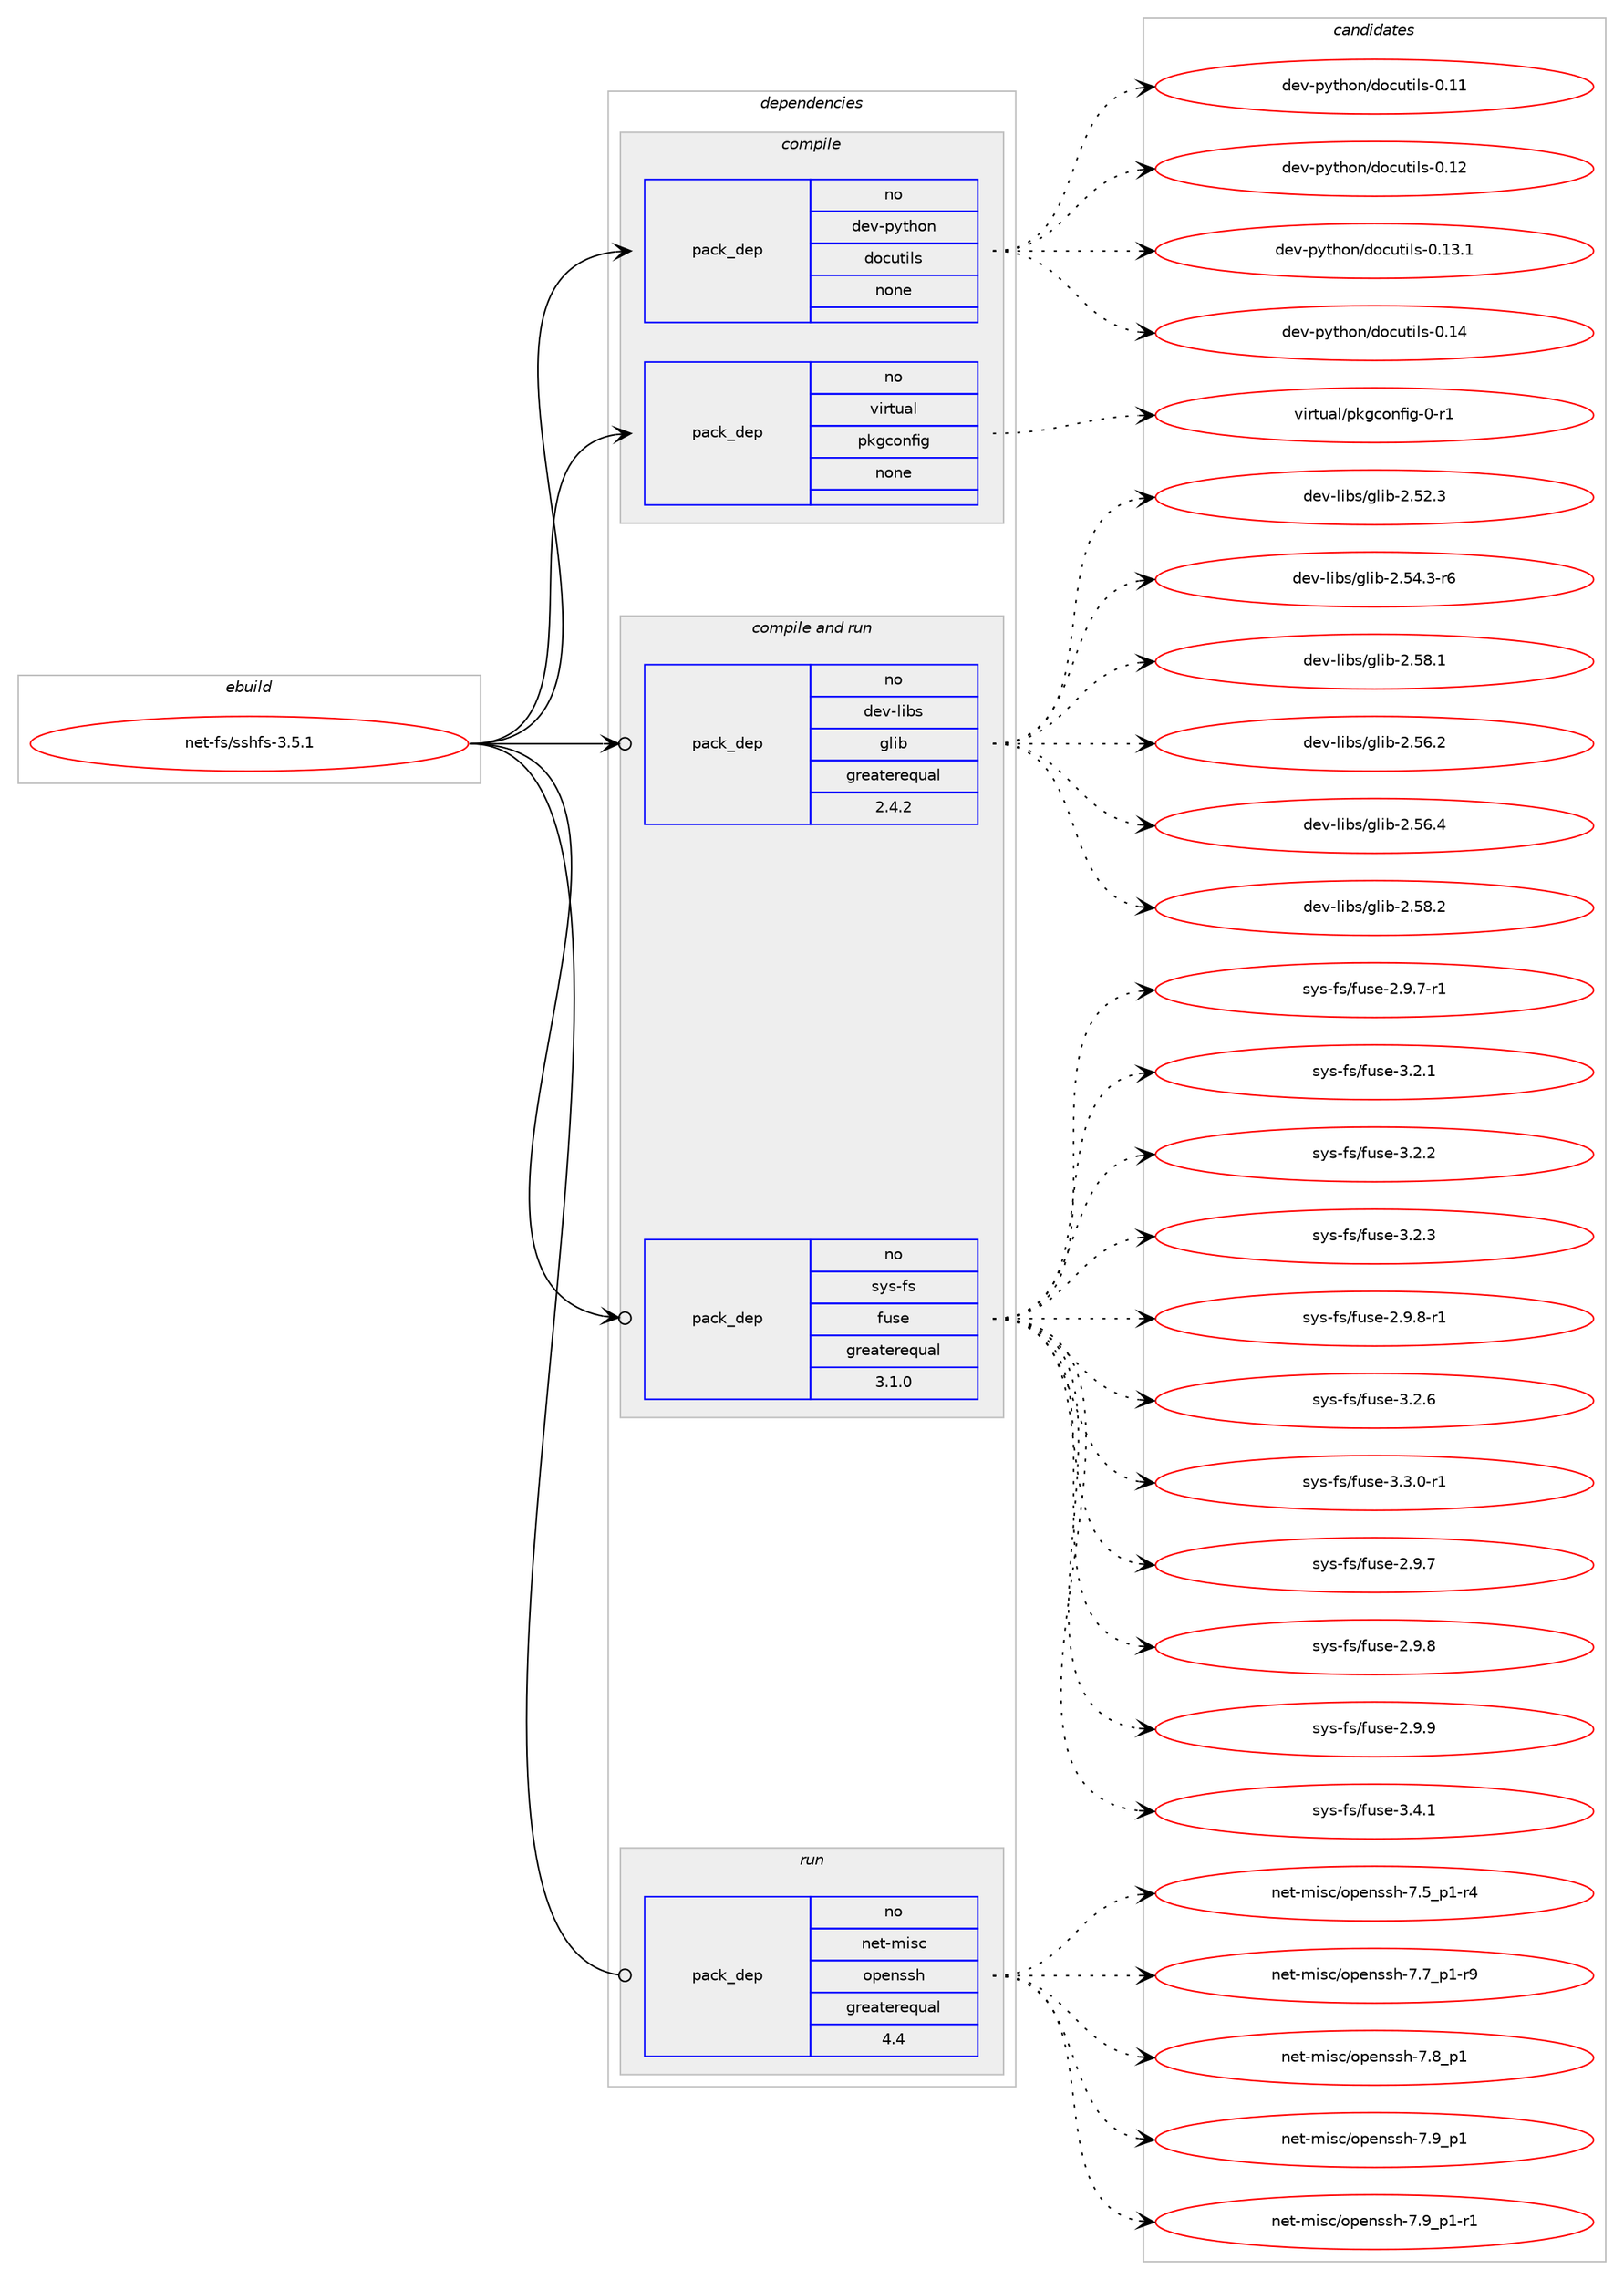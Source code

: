 digraph prolog {

# *************
# Graph options
# *************

newrank=true;
concentrate=true;
compound=true;
graph [rankdir=LR,fontname=Helvetica,fontsize=10,ranksep=1.5];#, ranksep=2.5, nodesep=0.2];
edge  [arrowhead=vee];
node  [fontname=Helvetica,fontsize=10];

# **********
# The ebuild
# **********

subgraph cluster_leftcol {
color=gray;
rank=same;
label=<<i>ebuild</i>>;
id [label="net-fs/sshfs-3.5.1", color=red, width=4, href="../net-fs/sshfs-3.5.1.svg"];
}

# ****************
# The dependencies
# ****************

subgraph cluster_midcol {
color=gray;
label=<<i>dependencies</i>>;
subgraph cluster_compile {
fillcolor="#eeeeee";
style=filled;
label=<<i>compile</i>>;
subgraph pack2907 {
dependency3566 [label=<<TABLE BORDER="0" CELLBORDER="1" CELLSPACING="0" CELLPADDING="4" WIDTH="220"><TR><TD ROWSPAN="6" CELLPADDING="30">pack_dep</TD></TR><TR><TD WIDTH="110">no</TD></TR><TR><TD>dev-python</TD></TR><TR><TD>docutils</TD></TR><TR><TD>none</TD></TR><TR><TD></TD></TR></TABLE>>, shape=none, color=blue];
}
id:e -> dependency3566:w [weight=20,style="solid",arrowhead="vee"];
subgraph pack2908 {
dependency3567 [label=<<TABLE BORDER="0" CELLBORDER="1" CELLSPACING="0" CELLPADDING="4" WIDTH="220"><TR><TD ROWSPAN="6" CELLPADDING="30">pack_dep</TD></TR><TR><TD WIDTH="110">no</TD></TR><TR><TD>virtual</TD></TR><TR><TD>pkgconfig</TD></TR><TR><TD>none</TD></TR><TR><TD></TD></TR></TABLE>>, shape=none, color=blue];
}
id:e -> dependency3567:w [weight=20,style="solid",arrowhead="vee"];
}
subgraph cluster_compileandrun {
fillcolor="#eeeeee";
style=filled;
label=<<i>compile and run</i>>;
subgraph pack2909 {
dependency3568 [label=<<TABLE BORDER="0" CELLBORDER="1" CELLSPACING="0" CELLPADDING="4" WIDTH="220"><TR><TD ROWSPAN="6" CELLPADDING="30">pack_dep</TD></TR><TR><TD WIDTH="110">no</TD></TR><TR><TD>dev-libs</TD></TR><TR><TD>glib</TD></TR><TR><TD>greaterequal</TD></TR><TR><TD>2.4.2</TD></TR></TABLE>>, shape=none, color=blue];
}
id:e -> dependency3568:w [weight=20,style="solid",arrowhead="odotvee"];
subgraph pack2910 {
dependency3569 [label=<<TABLE BORDER="0" CELLBORDER="1" CELLSPACING="0" CELLPADDING="4" WIDTH="220"><TR><TD ROWSPAN="6" CELLPADDING="30">pack_dep</TD></TR><TR><TD WIDTH="110">no</TD></TR><TR><TD>sys-fs</TD></TR><TR><TD>fuse</TD></TR><TR><TD>greaterequal</TD></TR><TR><TD>3.1.0</TD></TR></TABLE>>, shape=none, color=blue];
}
id:e -> dependency3569:w [weight=20,style="solid",arrowhead="odotvee"];
}
subgraph cluster_run {
fillcolor="#eeeeee";
style=filled;
label=<<i>run</i>>;
subgraph pack2911 {
dependency3570 [label=<<TABLE BORDER="0" CELLBORDER="1" CELLSPACING="0" CELLPADDING="4" WIDTH="220"><TR><TD ROWSPAN="6" CELLPADDING="30">pack_dep</TD></TR><TR><TD WIDTH="110">no</TD></TR><TR><TD>net-misc</TD></TR><TR><TD>openssh</TD></TR><TR><TD>greaterequal</TD></TR><TR><TD>4.4</TD></TR></TABLE>>, shape=none, color=blue];
}
id:e -> dependency3570:w [weight=20,style="solid",arrowhead="odot"];
}
}

# **************
# The candidates
# **************

subgraph cluster_choices {
rank=same;
color=gray;
label=<<i>candidates</i>>;

subgraph choice2907 {
color=black;
nodesep=1;
choice1001011184511212111610411111047100111991171161051081154548464949 [label="dev-python/docutils-0.11", color=red, width=4,href="../dev-python/docutils-0.11.svg"];
choice1001011184511212111610411111047100111991171161051081154548464950 [label="dev-python/docutils-0.12", color=red, width=4,href="../dev-python/docutils-0.12.svg"];
choice10010111845112121116104111110471001119911711610510811545484649514649 [label="dev-python/docutils-0.13.1", color=red, width=4,href="../dev-python/docutils-0.13.1.svg"];
choice1001011184511212111610411111047100111991171161051081154548464952 [label="dev-python/docutils-0.14", color=red, width=4,href="../dev-python/docutils-0.14.svg"];
dependency3566:e -> choice1001011184511212111610411111047100111991171161051081154548464949:w [style=dotted,weight="100"];
dependency3566:e -> choice1001011184511212111610411111047100111991171161051081154548464950:w [style=dotted,weight="100"];
dependency3566:e -> choice10010111845112121116104111110471001119911711610510811545484649514649:w [style=dotted,weight="100"];
dependency3566:e -> choice1001011184511212111610411111047100111991171161051081154548464952:w [style=dotted,weight="100"];
}
subgraph choice2908 {
color=black;
nodesep=1;
choice11810511411611797108471121071039911111010210510345484511449 [label="virtual/pkgconfig-0-r1", color=red, width=4,href="../virtual/pkgconfig-0-r1.svg"];
dependency3567:e -> choice11810511411611797108471121071039911111010210510345484511449:w [style=dotted,weight="100"];
}
subgraph choice2909 {
color=black;
nodesep=1;
choice1001011184510810598115471031081059845504653504651 [label="dev-libs/glib-2.52.3", color=red, width=4,href="../dev-libs/glib-2.52.3.svg"];
choice10010111845108105981154710310810598455046535246514511454 [label="dev-libs/glib-2.54.3-r6", color=red, width=4,href="../dev-libs/glib-2.54.3-r6.svg"];
choice1001011184510810598115471031081059845504653564649 [label="dev-libs/glib-2.58.1", color=red, width=4,href="../dev-libs/glib-2.58.1.svg"];
choice1001011184510810598115471031081059845504653544650 [label="dev-libs/glib-2.56.2", color=red, width=4,href="../dev-libs/glib-2.56.2.svg"];
choice1001011184510810598115471031081059845504653544652 [label="dev-libs/glib-2.56.4", color=red, width=4,href="../dev-libs/glib-2.56.4.svg"];
choice1001011184510810598115471031081059845504653564650 [label="dev-libs/glib-2.58.2", color=red, width=4,href="../dev-libs/glib-2.58.2.svg"];
dependency3568:e -> choice1001011184510810598115471031081059845504653504651:w [style=dotted,weight="100"];
dependency3568:e -> choice10010111845108105981154710310810598455046535246514511454:w [style=dotted,weight="100"];
dependency3568:e -> choice1001011184510810598115471031081059845504653564649:w [style=dotted,weight="100"];
dependency3568:e -> choice1001011184510810598115471031081059845504653544650:w [style=dotted,weight="100"];
dependency3568:e -> choice1001011184510810598115471031081059845504653544652:w [style=dotted,weight="100"];
dependency3568:e -> choice1001011184510810598115471031081059845504653564650:w [style=dotted,weight="100"];
}
subgraph choice2910 {
color=black;
nodesep=1;
choice11512111545102115471021171151014550465746554511449 [label="sys-fs/fuse-2.9.7-r1", color=red, width=4,href="../sys-fs/fuse-2.9.7-r1.svg"];
choice1151211154510211547102117115101455146504649 [label="sys-fs/fuse-3.2.1", color=red, width=4,href="../sys-fs/fuse-3.2.1.svg"];
choice1151211154510211547102117115101455146504650 [label="sys-fs/fuse-3.2.2", color=red, width=4,href="../sys-fs/fuse-3.2.2.svg"];
choice1151211154510211547102117115101455146504651 [label="sys-fs/fuse-3.2.3", color=red, width=4,href="../sys-fs/fuse-3.2.3.svg"];
choice11512111545102115471021171151014550465746564511449 [label="sys-fs/fuse-2.9.8-r1", color=red, width=4,href="../sys-fs/fuse-2.9.8-r1.svg"];
choice1151211154510211547102117115101455146504654 [label="sys-fs/fuse-3.2.6", color=red, width=4,href="../sys-fs/fuse-3.2.6.svg"];
choice11512111545102115471021171151014551465146484511449 [label="sys-fs/fuse-3.3.0-r1", color=red, width=4,href="../sys-fs/fuse-3.3.0-r1.svg"];
choice1151211154510211547102117115101455046574655 [label="sys-fs/fuse-2.9.7", color=red, width=4,href="../sys-fs/fuse-2.9.7.svg"];
choice1151211154510211547102117115101455046574656 [label="sys-fs/fuse-2.9.8", color=red, width=4,href="../sys-fs/fuse-2.9.8.svg"];
choice1151211154510211547102117115101455046574657 [label="sys-fs/fuse-2.9.9", color=red, width=4,href="../sys-fs/fuse-2.9.9.svg"];
choice1151211154510211547102117115101455146524649 [label="sys-fs/fuse-3.4.1", color=red, width=4,href="../sys-fs/fuse-3.4.1.svg"];
dependency3569:e -> choice11512111545102115471021171151014550465746554511449:w [style=dotted,weight="100"];
dependency3569:e -> choice1151211154510211547102117115101455146504649:w [style=dotted,weight="100"];
dependency3569:e -> choice1151211154510211547102117115101455146504650:w [style=dotted,weight="100"];
dependency3569:e -> choice1151211154510211547102117115101455146504651:w [style=dotted,weight="100"];
dependency3569:e -> choice11512111545102115471021171151014550465746564511449:w [style=dotted,weight="100"];
dependency3569:e -> choice1151211154510211547102117115101455146504654:w [style=dotted,weight="100"];
dependency3569:e -> choice11512111545102115471021171151014551465146484511449:w [style=dotted,weight="100"];
dependency3569:e -> choice1151211154510211547102117115101455046574655:w [style=dotted,weight="100"];
dependency3569:e -> choice1151211154510211547102117115101455046574656:w [style=dotted,weight="100"];
dependency3569:e -> choice1151211154510211547102117115101455046574657:w [style=dotted,weight="100"];
dependency3569:e -> choice1151211154510211547102117115101455146524649:w [style=dotted,weight="100"];
}
subgraph choice2911 {
color=black;
nodesep=1;
choice1101011164510910511599471111121011101151151044555465395112494511452 [label="net-misc/openssh-7.5_p1-r4", color=red, width=4,href="../net-misc/openssh-7.5_p1-r4.svg"];
choice1101011164510910511599471111121011101151151044555465595112494511457 [label="net-misc/openssh-7.7_p1-r9", color=red, width=4,href="../net-misc/openssh-7.7_p1-r9.svg"];
choice110101116451091051159947111112101110115115104455546569511249 [label="net-misc/openssh-7.8_p1", color=red, width=4,href="../net-misc/openssh-7.8_p1.svg"];
choice110101116451091051159947111112101110115115104455546579511249 [label="net-misc/openssh-7.9_p1", color=red, width=4,href="../net-misc/openssh-7.9_p1.svg"];
choice1101011164510910511599471111121011101151151044555465795112494511449 [label="net-misc/openssh-7.9_p1-r1", color=red, width=4,href="../net-misc/openssh-7.9_p1-r1.svg"];
dependency3570:e -> choice1101011164510910511599471111121011101151151044555465395112494511452:w [style=dotted,weight="100"];
dependency3570:e -> choice1101011164510910511599471111121011101151151044555465595112494511457:w [style=dotted,weight="100"];
dependency3570:e -> choice110101116451091051159947111112101110115115104455546569511249:w [style=dotted,weight="100"];
dependency3570:e -> choice110101116451091051159947111112101110115115104455546579511249:w [style=dotted,weight="100"];
dependency3570:e -> choice1101011164510910511599471111121011101151151044555465795112494511449:w [style=dotted,weight="100"];
}
}

}
